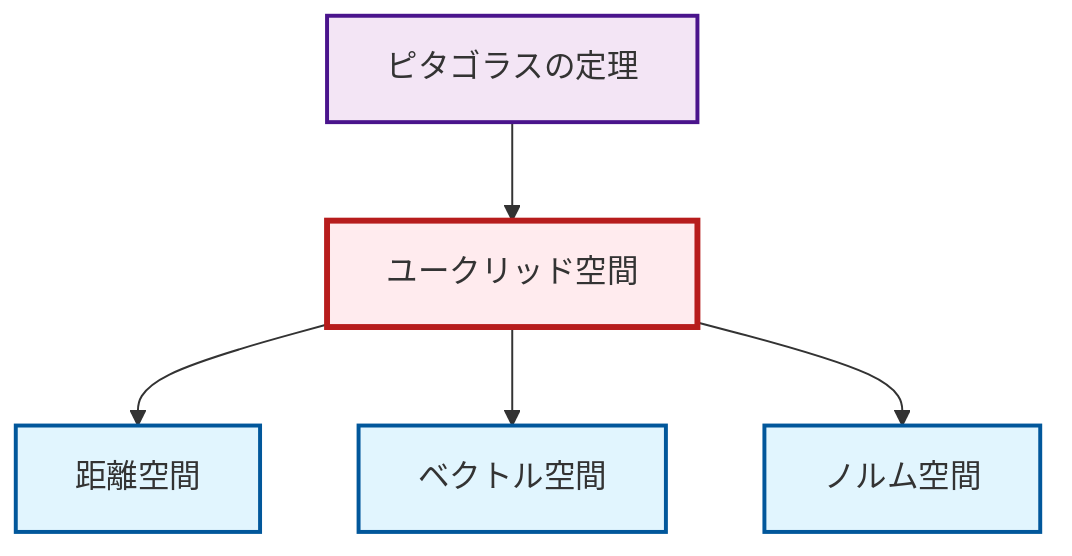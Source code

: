 graph TD
    classDef definition fill:#e1f5fe,stroke:#01579b,stroke-width:2px
    classDef theorem fill:#f3e5f5,stroke:#4a148c,stroke-width:2px
    classDef axiom fill:#fff3e0,stroke:#e65100,stroke-width:2px
    classDef example fill:#e8f5e9,stroke:#1b5e20,stroke-width:2px
    classDef current fill:#ffebee,stroke:#b71c1c,stroke-width:3px
    def-metric-space["距離空間"]:::definition
    def-vector-space["ベクトル空間"]:::definition
    def-euclidean-space["ユークリッド空間"]:::definition
    thm-pythagorean["ピタゴラスの定理"]:::theorem
    def-normed-vector-space["ノルム空間"]:::definition
    def-euclidean-space --> def-metric-space
    def-euclidean-space --> def-vector-space
    def-euclidean-space --> def-normed-vector-space
    thm-pythagorean --> def-euclidean-space
    class def-euclidean-space current